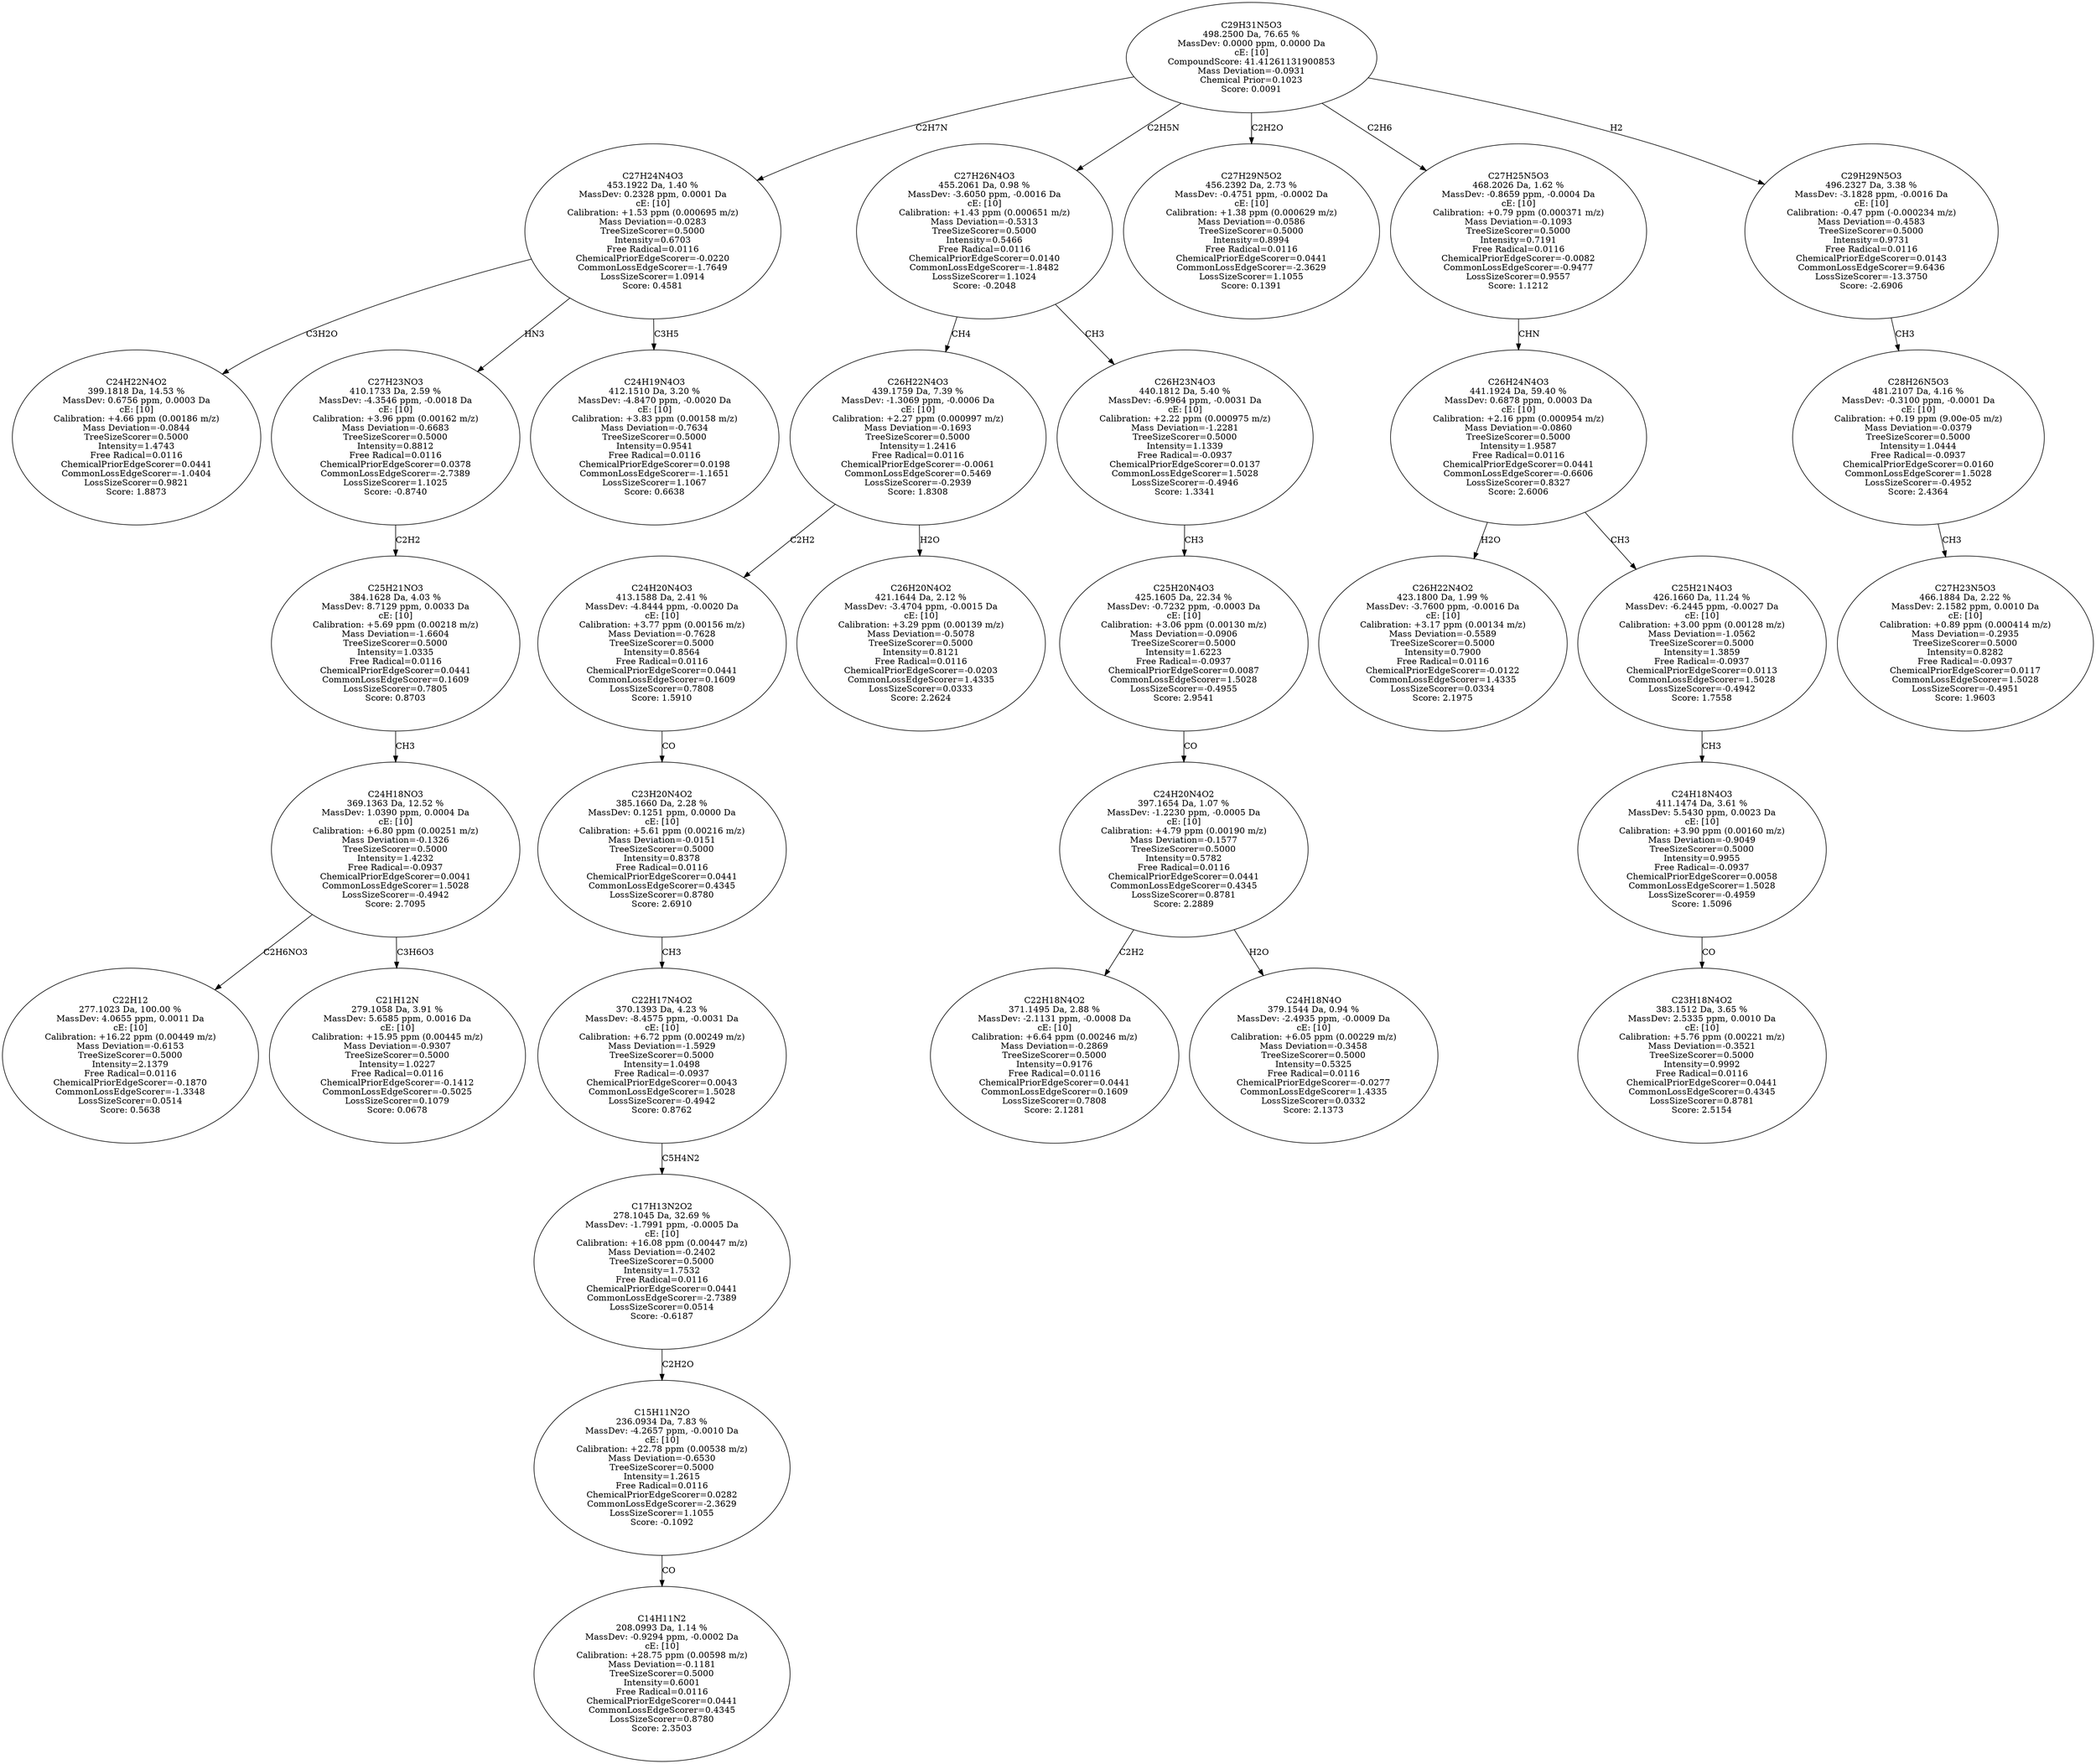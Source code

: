 strict digraph {
v1 [label="C24H22N4O2\n399.1818 Da, 14.53 %\nMassDev: 0.6756 ppm, 0.0003 Da\ncE: [10]\nCalibration: +4.66 ppm (0.00186 m/z)\nMass Deviation=-0.0844\nTreeSizeScorer=0.5000\nIntensity=1.4743\nFree Radical=0.0116\nChemicalPriorEdgeScorer=0.0441\nCommonLossEdgeScorer=-1.0404\nLossSizeScorer=0.9821\nScore: 1.8873"];
v2 [label="C22H12\n277.1023 Da, 100.00 %\nMassDev: 4.0655 ppm, 0.0011 Da\ncE: [10]\nCalibration: +16.22 ppm (0.00449 m/z)\nMass Deviation=-0.6153\nTreeSizeScorer=0.5000\nIntensity=2.1379\nFree Radical=0.0116\nChemicalPriorEdgeScorer=-0.1870\nCommonLossEdgeScorer=-1.3348\nLossSizeScorer=0.0514\nScore: 0.5638"];
v3 [label="C21H12N\n279.1058 Da, 3.91 %\nMassDev: 5.6585 ppm, 0.0016 Da\ncE: [10]\nCalibration: +15.95 ppm (0.00445 m/z)\nMass Deviation=-0.9307\nTreeSizeScorer=0.5000\nIntensity=1.0227\nFree Radical=0.0116\nChemicalPriorEdgeScorer=-0.1412\nCommonLossEdgeScorer=-0.5025\nLossSizeScorer=0.1079\nScore: 0.0678"];
v4 [label="C24H18NO3\n369.1363 Da, 12.52 %\nMassDev: 1.0390 ppm, 0.0004 Da\ncE: [10]\nCalibration: +6.80 ppm (0.00251 m/z)\nMass Deviation=-0.1326\nTreeSizeScorer=0.5000\nIntensity=1.4232\nFree Radical=-0.0937\nChemicalPriorEdgeScorer=0.0041\nCommonLossEdgeScorer=1.5028\nLossSizeScorer=-0.4942\nScore: 2.7095"];
v5 [label="C25H21NO3\n384.1628 Da, 4.03 %\nMassDev: 8.7129 ppm, 0.0033 Da\ncE: [10]\nCalibration: +5.69 ppm (0.00218 m/z)\nMass Deviation=-1.6604\nTreeSizeScorer=0.5000\nIntensity=1.0335\nFree Radical=0.0116\nChemicalPriorEdgeScorer=0.0441\nCommonLossEdgeScorer=0.1609\nLossSizeScorer=0.7805\nScore: 0.8703"];
v6 [label="C27H23NO3\n410.1733 Da, 2.59 %\nMassDev: -4.3546 ppm, -0.0018 Da\ncE: [10]\nCalibration: +3.96 ppm (0.00162 m/z)\nMass Deviation=-0.6683\nTreeSizeScorer=0.5000\nIntensity=0.8812\nFree Radical=0.0116\nChemicalPriorEdgeScorer=0.0378\nCommonLossEdgeScorer=-2.7389\nLossSizeScorer=1.1025\nScore: -0.8740"];
v7 [label="C24H19N4O3\n412.1510 Da, 3.20 %\nMassDev: -4.8470 ppm, -0.0020 Da\ncE: [10]\nCalibration: +3.83 ppm (0.00158 m/z)\nMass Deviation=-0.7634\nTreeSizeScorer=0.5000\nIntensity=0.9541\nFree Radical=0.0116\nChemicalPriorEdgeScorer=0.0198\nCommonLossEdgeScorer=-1.1651\nLossSizeScorer=1.1067\nScore: 0.6638"];
v8 [label="C27H24N4O3\n453.1922 Da, 1.40 %\nMassDev: 0.2328 ppm, 0.0001 Da\ncE: [10]\nCalibration: +1.53 ppm (0.000695 m/z)\nMass Deviation=-0.0283\nTreeSizeScorer=0.5000\nIntensity=0.6703\nFree Radical=0.0116\nChemicalPriorEdgeScorer=-0.0220\nCommonLossEdgeScorer=-1.7649\nLossSizeScorer=1.0914\nScore: 0.4581"];
v9 [label="C14H11N2\n208.0993 Da, 1.14 %\nMassDev: -0.9294 ppm, -0.0002 Da\ncE: [10]\nCalibration: +28.75 ppm (0.00598 m/z)\nMass Deviation=-0.1181\nTreeSizeScorer=0.5000\nIntensity=0.6001\nFree Radical=0.0116\nChemicalPriorEdgeScorer=0.0441\nCommonLossEdgeScorer=0.4345\nLossSizeScorer=0.8780\nScore: 2.3503"];
v10 [label="C15H11N2O\n236.0934 Da, 7.83 %\nMassDev: -4.2657 ppm, -0.0010 Da\ncE: [10]\nCalibration: +22.78 ppm (0.00538 m/z)\nMass Deviation=-0.6530\nTreeSizeScorer=0.5000\nIntensity=1.2615\nFree Radical=0.0116\nChemicalPriorEdgeScorer=0.0282\nCommonLossEdgeScorer=-2.3629\nLossSizeScorer=1.1055\nScore: -0.1092"];
v11 [label="C17H13N2O2\n278.1045 Da, 32.69 %\nMassDev: -1.7991 ppm, -0.0005 Da\ncE: [10]\nCalibration: +16.08 ppm (0.00447 m/z)\nMass Deviation=-0.2402\nTreeSizeScorer=0.5000\nIntensity=1.7532\nFree Radical=0.0116\nChemicalPriorEdgeScorer=0.0441\nCommonLossEdgeScorer=-2.7389\nLossSizeScorer=0.0514\nScore: -0.6187"];
v12 [label="C22H17N4O2\n370.1393 Da, 4.23 %\nMassDev: -8.4575 ppm, -0.0031 Da\ncE: [10]\nCalibration: +6.72 ppm (0.00249 m/z)\nMass Deviation=-1.5929\nTreeSizeScorer=0.5000\nIntensity=1.0498\nFree Radical=-0.0937\nChemicalPriorEdgeScorer=0.0043\nCommonLossEdgeScorer=1.5028\nLossSizeScorer=-0.4942\nScore: 0.8762"];
v13 [label="C23H20N4O2\n385.1660 Da, 2.28 %\nMassDev: 0.1251 ppm, 0.0000 Da\ncE: [10]\nCalibration: +5.61 ppm (0.00216 m/z)\nMass Deviation=-0.0151\nTreeSizeScorer=0.5000\nIntensity=0.8378\nFree Radical=0.0116\nChemicalPriorEdgeScorer=0.0441\nCommonLossEdgeScorer=0.4345\nLossSizeScorer=0.8780\nScore: 2.6910"];
v14 [label="C24H20N4O3\n413.1588 Da, 2.41 %\nMassDev: -4.8444 ppm, -0.0020 Da\ncE: [10]\nCalibration: +3.77 ppm (0.00156 m/z)\nMass Deviation=-0.7628\nTreeSizeScorer=0.5000\nIntensity=0.8564\nFree Radical=0.0116\nChemicalPriorEdgeScorer=0.0441\nCommonLossEdgeScorer=0.1609\nLossSizeScorer=0.7808\nScore: 1.5910"];
v15 [label="C26H20N4O2\n421.1644 Da, 2.12 %\nMassDev: -3.4704 ppm, -0.0015 Da\ncE: [10]\nCalibration: +3.29 ppm (0.00139 m/z)\nMass Deviation=-0.5078\nTreeSizeScorer=0.5000\nIntensity=0.8121\nFree Radical=0.0116\nChemicalPriorEdgeScorer=-0.0203\nCommonLossEdgeScorer=1.4335\nLossSizeScorer=0.0333\nScore: 2.2624"];
v16 [label="C26H22N4O3\n439.1759 Da, 7.39 %\nMassDev: -1.3069 ppm, -0.0006 Da\ncE: [10]\nCalibration: +2.27 ppm (0.000997 m/z)\nMass Deviation=-0.1693\nTreeSizeScorer=0.5000\nIntensity=1.2416\nFree Radical=0.0116\nChemicalPriorEdgeScorer=-0.0061\nCommonLossEdgeScorer=0.5469\nLossSizeScorer=-0.2939\nScore: 1.8308"];
v17 [label="C22H18N4O2\n371.1495 Da, 2.88 %\nMassDev: -2.1131 ppm, -0.0008 Da\ncE: [10]\nCalibration: +6.64 ppm (0.00246 m/z)\nMass Deviation=-0.2869\nTreeSizeScorer=0.5000\nIntensity=0.9176\nFree Radical=0.0116\nChemicalPriorEdgeScorer=0.0441\nCommonLossEdgeScorer=0.1609\nLossSizeScorer=0.7808\nScore: 2.1281"];
v18 [label="C24H18N4O\n379.1544 Da, 0.94 %\nMassDev: -2.4935 ppm, -0.0009 Da\ncE: [10]\nCalibration: +6.05 ppm (0.00229 m/z)\nMass Deviation=-0.3458\nTreeSizeScorer=0.5000\nIntensity=0.5325\nFree Radical=0.0116\nChemicalPriorEdgeScorer=-0.0277\nCommonLossEdgeScorer=1.4335\nLossSizeScorer=0.0332\nScore: 2.1373"];
v19 [label="C24H20N4O2\n397.1654 Da, 1.07 %\nMassDev: -1.2230 ppm, -0.0005 Da\ncE: [10]\nCalibration: +4.79 ppm (0.00190 m/z)\nMass Deviation=-0.1577\nTreeSizeScorer=0.5000\nIntensity=0.5782\nFree Radical=0.0116\nChemicalPriorEdgeScorer=0.0441\nCommonLossEdgeScorer=0.4345\nLossSizeScorer=0.8781\nScore: 2.2889"];
v20 [label="C25H20N4O3\n425.1605 Da, 22.34 %\nMassDev: -0.7232 ppm, -0.0003 Da\ncE: [10]\nCalibration: +3.06 ppm (0.00130 m/z)\nMass Deviation=-0.0906\nTreeSizeScorer=0.5000\nIntensity=1.6223\nFree Radical=-0.0937\nChemicalPriorEdgeScorer=0.0087\nCommonLossEdgeScorer=1.5028\nLossSizeScorer=-0.4955\nScore: 2.9541"];
v21 [label="C26H23N4O3\n440.1812 Da, 5.40 %\nMassDev: -6.9964 ppm, -0.0031 Da\ncE: [10]\nCalibration: +2.22 ppm (0.000975 m/z)\nMass Deviation=-1.2281\nTreeSizeScorer=0.5000\nIntensity=1.1339\nFree Radical=-0.0937\nChemicalPriorEdgeScorer=0.0137\nCommonLossEdgeScorer=1.5028\nLossSizeScorer=-0.4946\nScore: 1.3341"];
v22 [label="C27H26N4O3\n455.2061 Da, 0.98 %\nMassDev: -3.6050 ppm, -0.0016 Da\ncE: [10]\nCalibration: +1.43 ppm (0.000651 m/z)\nMass Deviation=-0.5313\nTreeSizeScorer=0.5000\nIntensity=0.5466\nFree Radical=0.0116\nChemicalPriorEdgeScorer=0.0140\nCommonLossEdgeScorer=-1.8482\nLossSizeScorer=1.1024\nScore: -0.2048"];
v23 [label="C27H29N5O2\n456.2392 Da, 2.73 %\nMassDev: -0.4751 ppm, -0.0002 Da\ncE: [10]\nCalibration: +1.38 ppm (0.000629 m/z)\nMass Deviation=-0.0586\nTreeSizeScorer=0.5000\nIntensity=0.8994\nFree Radical=0.0116\nChemicalPriorEdgeScorer=0.0441\nCommonLossEdgeScorer=-2.3629\nLossSizeScorer=1.1055\nScore: 0.1391"];
v24 [label="C26H22N4O2\n423.1800 Da, 1.99 %\nMassDev: -3.7600 ppm, -0.0016 Da\ncE: [10]\nCalibration: +3.17 ppm (0.00134 m/z)\nMass Deviation=-0.5589\nTreeSizeScorer=0.5000\nIntensity=0.7900\nFree Radical=0.0116\nChemicalPriorEdgeScorer=-0.0122\nCommonLossEdgeScorer=1.4335\nLossSizeScorer=0.0334\nScore: 2.1975"];
v25 [label="C23H18N4O2\n383.1512 Da, 3.65 %\nMassDev: 2.5335 ppm, 0.0010 Da\ncE: [10]\nCalibration: +5.76 ppm (0.00221 m/z)\nMass Deviation=-0.3521\nTreeSizeScorer=0.5000\nIntensity=0.9992\nFree Radical=0.0116\nChemicalPriorEdgeScorer=0.0441\nCommonLossEdgeScorer=0.4345\nLossSizeScorer=0.8781\nScore: 2.5154"];
v26 [label="C24H18N4O3\n411.1474 Da, 3.61 %\nMassDev: 5.5430 ppm, 0.0023 Da\ncE: [10]\nCalibration: +3.90 ppm (0.00160 m/z)\nMass Deviation=-0.9049\nTreeSizeScorer=0.5000\nIntensity=0.9955\nFree Radical=-0.0937\nChemicalPriorEdgeScorer=0.0058\nCommonLossEdgeScorer=1.5028\nLossSizeScorer=-0.4959\nScore: 1.5096"];
v27 [label="C25H21N4O3\n426.1660 Da, 11.24 %\nMassDev: -6.2445 ppm, -0.0027 Da\ncE: [10]\nCalibration: +3.00 ppm (0.00128 m/z)\nMass Deviation=-1.0562\nTreeSizeScorer=0.5000\nIntensity=1.3859\nFree Radical=-0.0937\nChemicalPriorEdgeScorer=0.0113\nCommonLossEdgeScorer=1.5028\nLossSizeScorer=-0.4942\nScore: 1.7558"];
v28 [label="C26H24N4O3\n441.1924 Da, 59.40 %\nMassDev: 0.6878 ppm, 0.0003 Da\ncE: [10]\nCalibration: +2.16 ppm (0.000954 m/z)\nMass Deviation=-0.0860\nTreeSizeScorer=0.5000\nIntensity=1.9587\nFree Radical=0.0116\nChemicalPriorEdgeScorer=0.0441\nCommonLossEdgeScorer=-0.6606\nLossSizeScorer=0.8327\nScore: 2.6006"];
v29 [label="C27H25N5O3\n468.2026 Da, 1.62 %\nMassDev: -0.8659 ppm, -0.0004 Da\ncE: [10]\nCalibration: +0.79 ppm (0.000371 m/z)\nMass Deviation=-0.1093\nTreeSizeScorer=0.5000\nIntensity=0.7191\nFree Radical=0.0116\nChemicalPriorEdgeScorer=-0.0082\nCommonLossEdgeScorer=-0.9477\nLossSizeScorer=0.9557\nScore: 1.1212"];
v30 [label="C27H23N5O3\n466.1884 Da, 2.22 %\nMassDev: 2.1582 ppm, 0.0010 Da\ncE: [10]\nCalibration: +0.89 ppm (0.000414 m/z)\nMass Deviation=-0.2935\nTreeSizeScorer=0.5000\nIntensity=0.8282\nFree Radical=-0.0937\nChemicalPriorEdgeScorer=0.0117\nCommonLossEdgeScorer=1.5028\nLossSizeScorer=-0.4951\nScore: 1.9603"];
v31 [label="C28H26N5O3\n481.2107 Da, 4.16 %\nMassDev: -0.3100 ppm, -0.0001 Da\ncE: [10]\nCalibration: +0.19 ppm (9.00e-05 m/z)\nMass Deviation=-0.0379\nTreeSizeScorer=0.5000\nIntensity=1.0444\nFree Radical=-0.0937\nChemicalPriorEdgeScorer=0.0160\nCommonLossEdgeScorer=1.5028\nLossSizeScorer=-0.4952\nScore: 2.4364"];
v32 [label="C29H29N5O3\n496.2327 Da, 3.38 %\nMassDev: -3.1828 ppm, -0.0016 Da\ncE: [10]\nCalibration: -0.47 ppm (-0.000234 m/z)\nMass Deviation=-0.4583\nTreeSizeScorer=0.5000\nIntensity=0.9731\nFree Radical=0.0116\nChemicalPriorEdgeScorer=0.0143\nCommonLossEdgeScorer=9.6436\nLossSizeScorer=-13.3750\nScore: -2.6906"];
v33 [label="C29H31N5O3\n498.2500 Da, 76.65 %\nMassDev: 0.0000 ppm, 0.0000 Da\ncE: [10]\nCompoundScore: 41.41261131900853\nMass Deviation=-0.0931\nChemical Prior=0.1023\nScore: 0.0091"];
v8 -> v1 [label="C3H2O"];
v4 -> v2 [label="C2H6NO3"];
v4 -> v3 [label="C3H6O3"];
v5 -> v4 [label="CH3"];
v6 -> v5 [label="C2H2"];
v8 -> v6 [label="HN3"];
v8 -> v7 [label="C3H5"];
v33 -> v8 [label="C2H7N"];
v10 -> v9 [label="CO"];
v11 -> v10 [label="C2H2O"];
v12 -> v11 [label="C5H4N2"];
v13 -> v12 [label="CH3"];
v14 -> v13 [label="CO"];
v16 -> v14 [label="C2H2"];
v16 -> v15 [label="H2O"];
v22 -> v16 [label="CH4"];
v19 -> v17 [label="C2H2"];
v19 -> v18 [label="H2O"];
v20 -> v19 [label="CO"];
v21 -> v20 [label="CH3"];
v22 -> v21 [label="CH3"];
v33 -> v22 [label="C2H5N"];
v33 -> v23 [label="C2H2O"];
v28 -> v24 [label="H2O"];
v26 -> v25 [label="CO"];
v27 -> v26 [label="CH3"];
v28 -> v27 [label="CH3"];
v29 -> v28 [label="CHN"];
v33 -> v29 [label="C2H6"];
v31 -> v30 [label="CH3"];
v32 -> v31 [label="CH3"];
v33 -> v32 [label="H2"];
}
